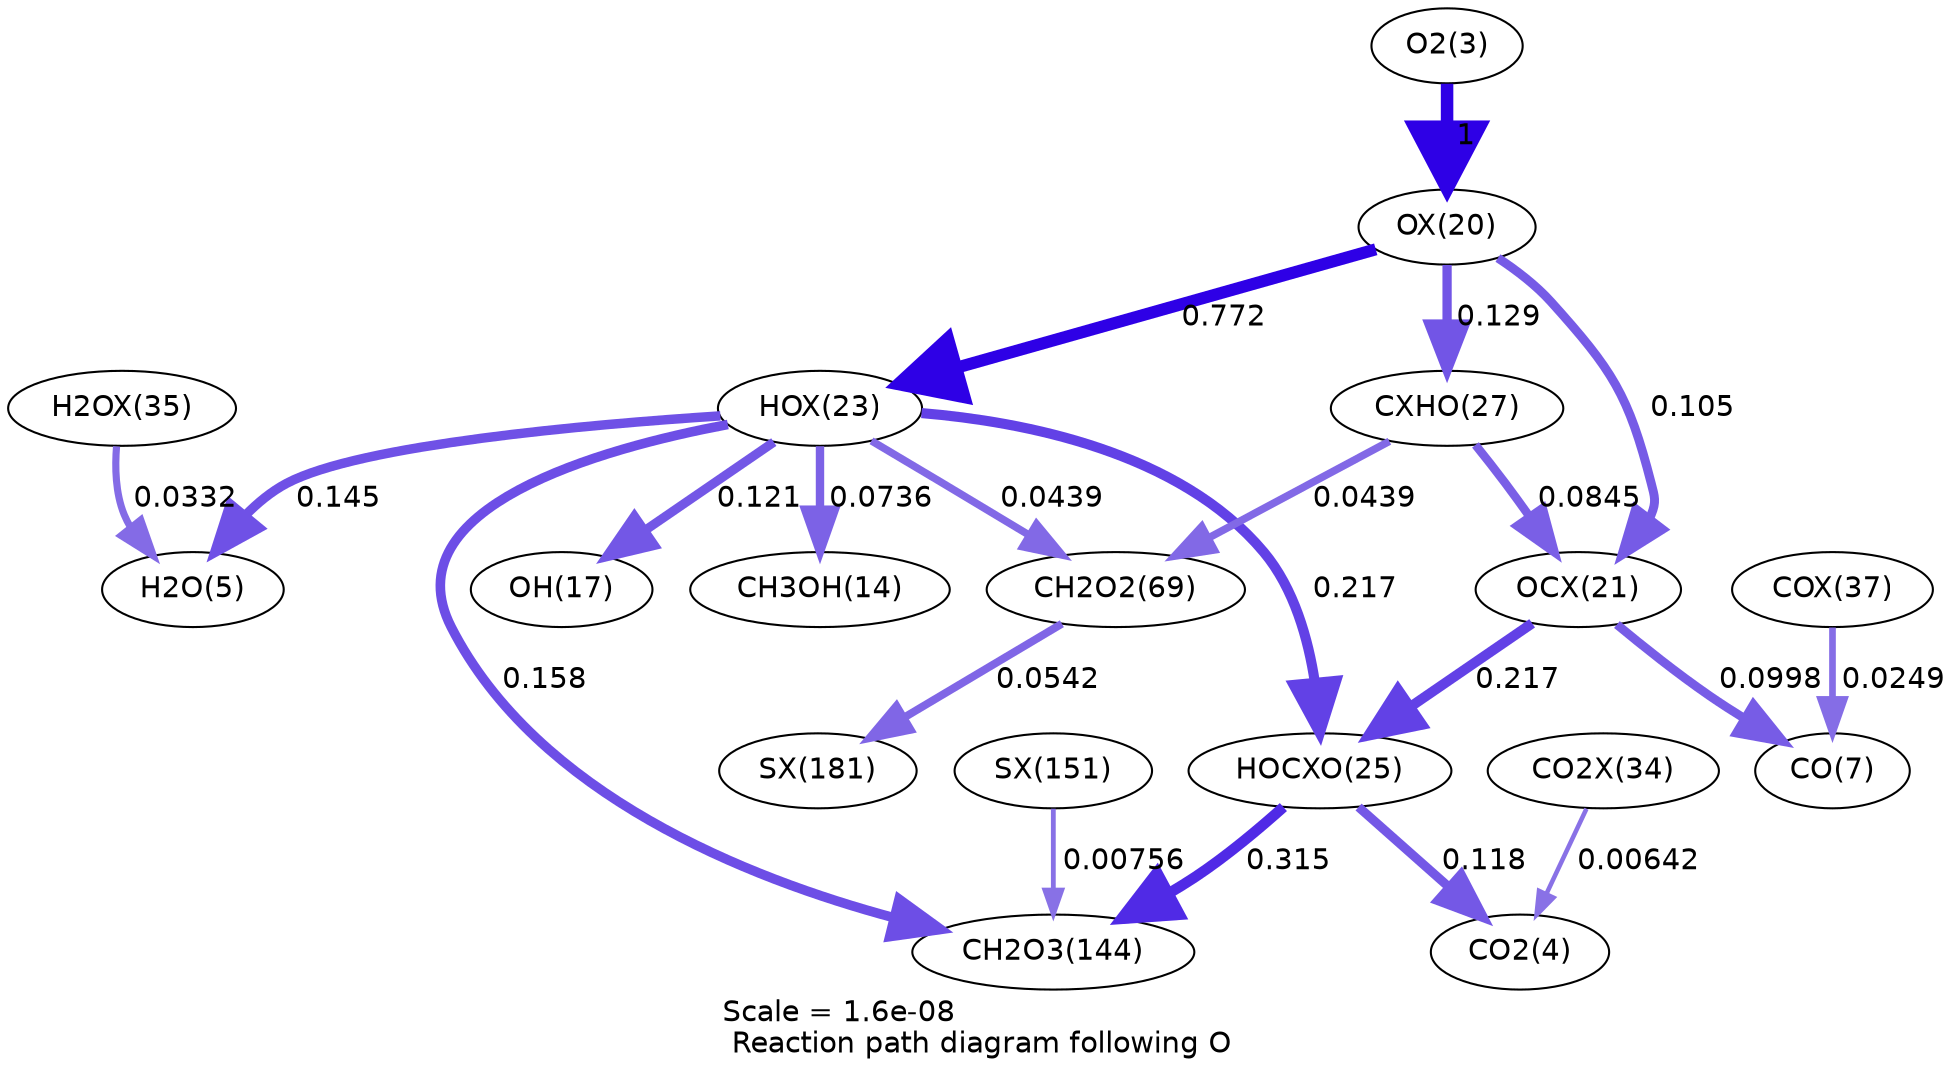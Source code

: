 digraph reaction_paths {
center=1;
s5 -> s26[fontname="Helvetica", penwidth=6, arrowsize=3, color="0.7, 1.5, 0.9"
, label=" 1"];
s26 -> s29[fontname="Helvetica", penwidth=5.8, arrowsize=2.9, color="0.7, 1.27, 0.9"
, label=" 0.772"];
s26 -> s33[fontname="Helvetica", penwidth=4.45, arrowsize=2.23, color="0.7, 0.629, 0.9"
, label=" 0.129"];
s26 -> s27[fontname="Helvetica", penwidth=4.3, arrowsize=2.15, color="0.7, 0.605, 0.9"
, label=" 0.105"];
s29 -> s16[fontname="Helvetica", penwidth=4.03, arrowsize=2.02, color="0.7, 0.574, 0.9"
, label=" 0.0736"];
s29 -> s19[fontname="Helvetica", penwidth=4.41, arrowsize=2.2, color="0.7, 0.621, 0.9"
, label=" 0.121"];
s29 -> s7[fontname="Helvetica", penwidth=4.54, arrowsize=2.27, color="0.7, 0.645, 0.9"
, label=" 0.145"];
s29 -> s31[fontname="Helvetica", penwidth=4.85, arrowsize=2.42, color="0.7, 0.717, 0.9"
, label=" 0.217"];
s29 -> s22[fontname="Helvetica", penwidth=4.61, arrowsize=2.3, color="0.7, 0.658, 0.9"
, label=" 0.158"];
s29 -> s21[fontname="Helvetica", penwidth=3.64, arrowsize=1.82, color="0.7, 0.544, 0.9"
, label=" 0.0439"];
s36 -> s7[fontname="Helvetica", penwidth=3.43, arrowsize=1.72, color="0.7, 0.533, 0.9"
, label=" 0.0332"];
s33 -> s27[fontname="Helvetica", penwidth=4.13, arrowsize=2.07, color="0.7, 0.584, 0.9"
, label=" 0.0845"];
s33 -> s21[fontname="Helvetica", penwidth=3.64, arrowsize=1.82, color="0.7, 0.544, 0.9"
, label=" 0.0439"];
s27 -> s9[fontname="Helvetica", penwidth=4.26, arrowsize=2.13, color="0.7, 0.6, 0.9"
, label=" 0.0998"];
s38 -> s9[fontname="Helvetica", penwidth=3.21, arrowsize=1.61, color="0.7, 0.525, 0.9"
, label=" 0.0249"];
s27 -> s31[fontname="Helvetica", penwidth=4.85, arrowsize=2.42, color="0.7, 0.717, 0.9"
, label=" 0.217"];
s31 -> s6[fontname="Helvetica", penwidth=4.39, arrowsize=2.19, color="0.7, 0.618, 0.9"
, label=" 0.118"];
s35 -> s6[fontname="Helvetica", penwidth=2.19, arrowsize=1.09, color="0.7, 0.506, 0.9"
, label=" 0.00642"];
s31 -> s22[fontname="Helvetica", penwidth=5.13, arrowsize=2.56, color="0.7, 0.815, 0.9"
, label=" 0.315"];
s47 -> s22[fontname="Helvetica", penwidth=2.31, arrowsize=1.16, color="0.7, 0.508, 0.9"
, label=" 0.00756"];
s21 -> s48[fontname="Helvetica", penwidth=3.8, arrowsize=1.9, color="0.7, 0.554, 0.9"
, label=" 0.0542"];
s5 [ fontname="Helvetica", label="O2(3)"];
s6 [ fontname="Helvetica", label="CO2(4)"];
s7 [ fontname="Helvetica", label="H2O(5)"];
s9 [ fontname="Helvetica", label="CO(7)"];
s16 [ fontname="Helvetica", label="CH3OH(14)"];
s19 [ fontname="Helvetica", label="OH(17)"];
s21 [ fontname="Helvetica", label="CH2O2(69)"];
s22 [ fontname="Helvetica", label="CH2O3(144)"];
s26 [ fontname="Helvetica", label="OX(20)"];
s27 [ fontname="Helvetica", label="OCX(21)"];
s29 [ fontname="Helvetica", label="HOX(23)"];
s31 [ fontname="Helvetica", label="HOCXO(25)"];
s33 [ fontname="Helvetica", label="CXHO(27)"];
s35 [ fontname="Helvetica", label="CO2X(34)"];
s36 [ fontname="Helvetica", label="H2OX(35)"];
s38 [ fontname="Helvetica", label="COX(37)"];
s47 [ fontname="Helvetica", label="SX(151)"];
s48 [ fontname="Helvetica", label="SX(181)"];
 label = "Scale = 1.6e-08\l Reaction path diagram following O";
 fontname = "Helvetica";
}
